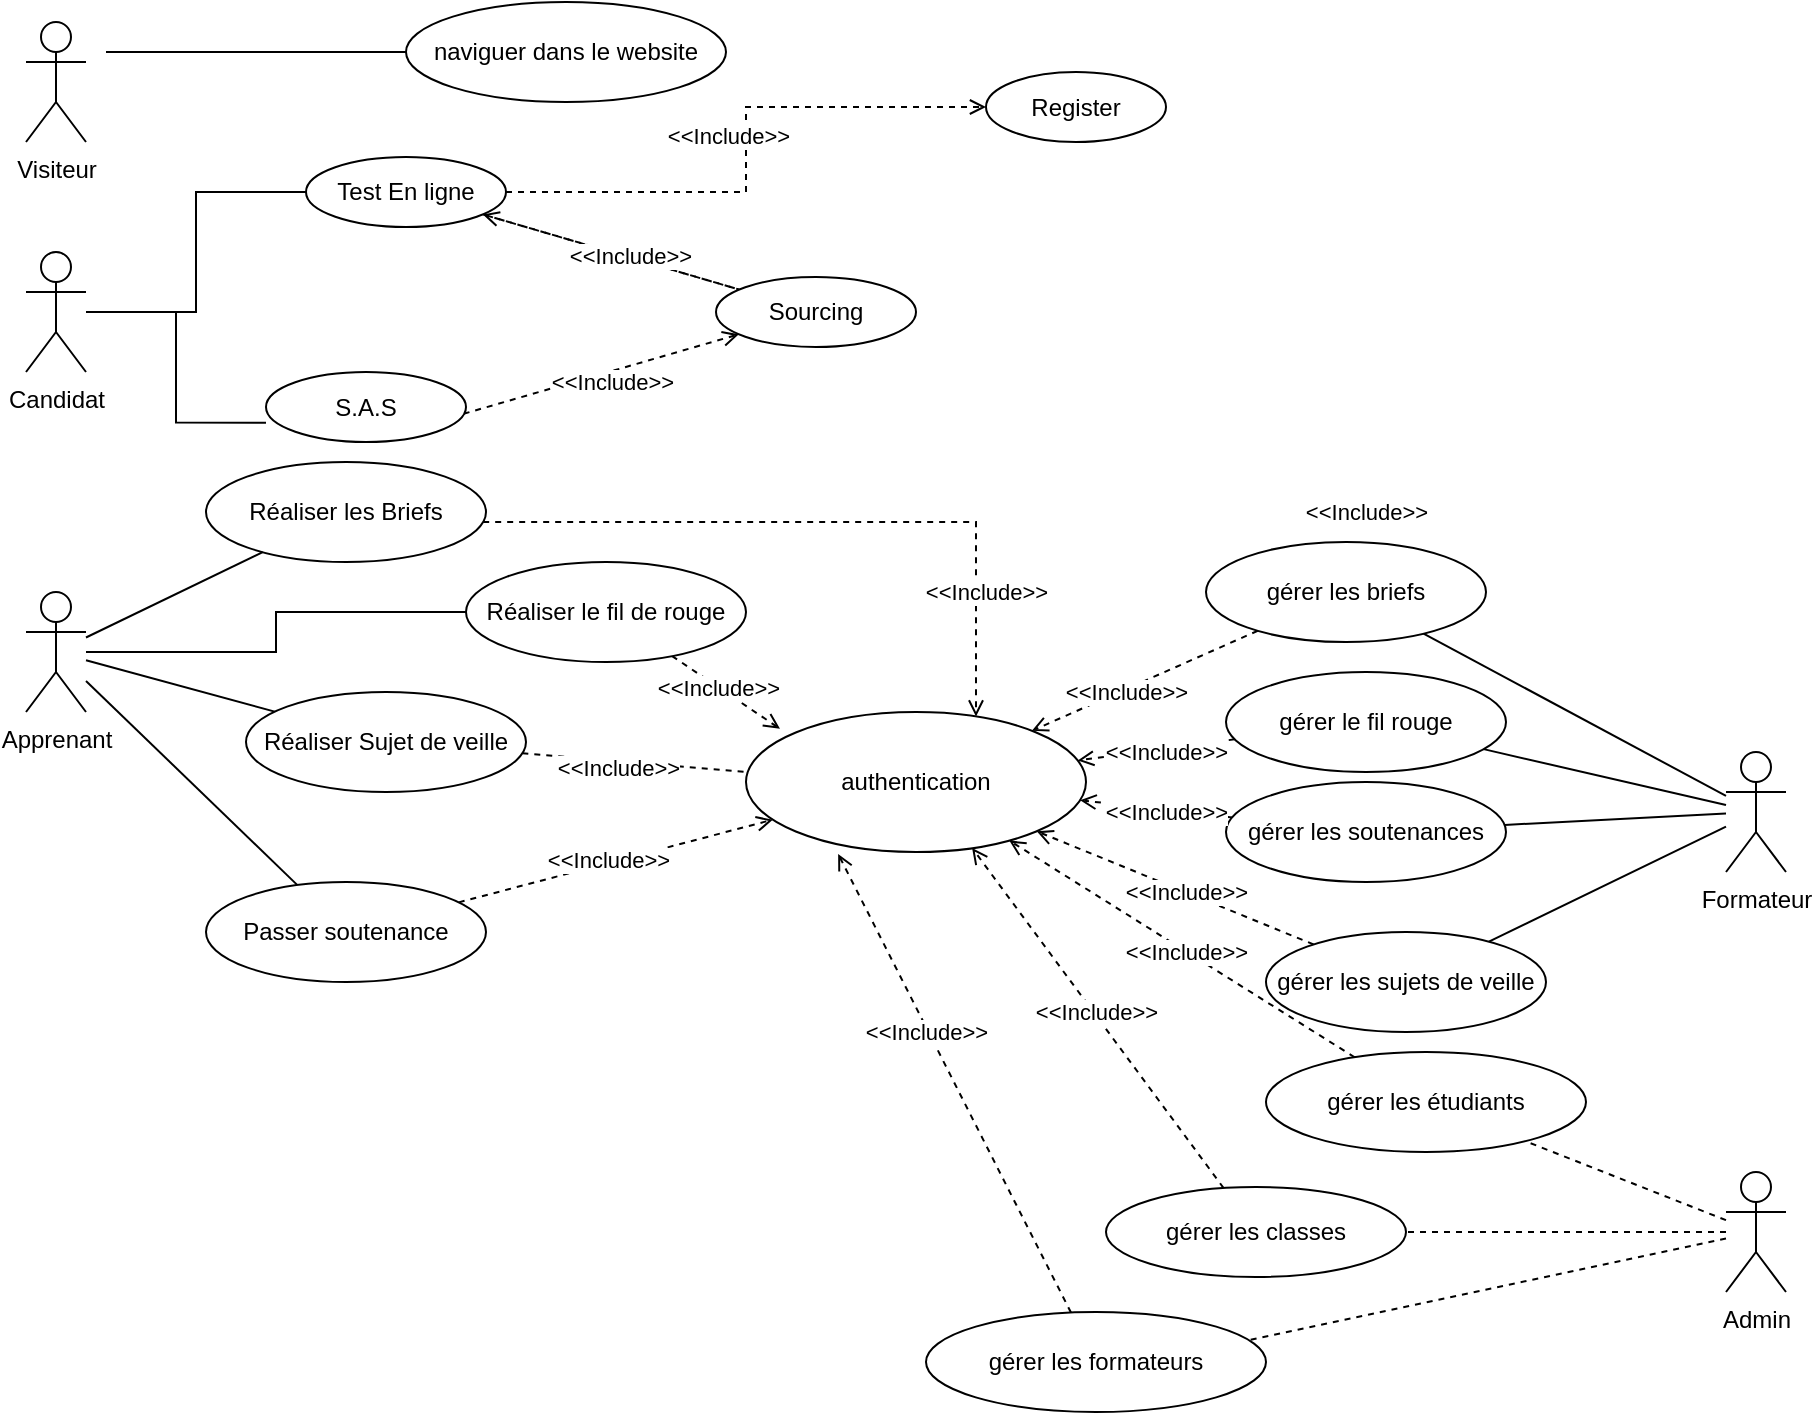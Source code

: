 <mxfile version="13.9.9" type="device"><diagram id="zeCT9XyEFr7ugNv1YqT9" name="Page-1"><mxGraphModel dx="1673" dy="979" grid="1" gridSize="10" guides="1" tooltips="1" connect="1" arrows="1" fold="1" page="1" pageScale="1" pageWidth="850" pageHeight="1100" math="0" shadow="0"><root><mxCell id="0"/><mxCell id="1" parent="0"/><mxCell id="kVbTh6ZL8eRhtXZv33RS-6" style="edgeStyle=orthogonalEdgeStyle;rounded=0;orthogonalLoop=1;jettySize=auto;html=1;entryX=0;entryY=0.5;entryDx=0;entryDy=0;endArrow=open;endFill=0;dashed=1;exitX=1;exitY=0.5;exitDx=0;exitDy=0;" parent="1" source="kVbTh6ZL8eRhtXZv33RS-43" target="kVbTh6ZL8eRhtXZv33RS-5" edge="1"><mxGeometry relative="1" as="geometry"><mxPoint x="340.0" y="332.5" as="sourcePoint"/></mxGeometry></mxCell><mxCell id="kVbTh6ZL8eRhtXZv33RS-7" value="&amp;lt;&amp;lt;Include&amp;gt;&amp;gt;" style="edgeLabel;html=1;align=center;verticalAlign=middle;resizable=0;points=[];" parent="kVbTh6ZL8eRhtXZv33RS-6" vertex="1" connectable="0"><mxGeometry x="-0.178" y="-3" relative="1" as="geometry"><mxPoint x="-5.5" y="-31.67" as="offset"/></mxGeometry></mxCell><mxCell id="kVbTh6ZL8eRhtXZv33RS-5" value="Register" style="ellipse;whiteSpace=wrap;html=1;" parent="1" vertex="1"><mxGeometry x="560" y="50" width="90" height="35" as="geometry"/></mxCell><mxCell id="kVbTh6ZL8eRhtXZv33RS-13" value="authentication" style="ellipse;whiteSpace=wrap;html=1;" parent="1" vertex="1"><mxGeometry x="440" y="370" width="170" height="70" as="geometry"/></mxCell><mxCell id="u8RJxPRiqkXGQTK7qW1r-48" style="edgeStyle=none;rounded=0;orthogonalLoop=1;jettySize=auto;html=1;endArrow=none;endFill=0;" edge="1" parent="1" source="kVbTh6ZL8eRhtXZv33RS-38" target="u8RJxPRiqkXGQTK7qW1r-43"><mxGeometry relative="1" as="geometry"/></mxCell><mxCell id="u8RJxPRiqkXGQTK7qW1r-90" style="rounded=0;orthogonalLoop=1;jettySize=auto;html=1;endArrow=none;endFill=0;" edge="1" parent="1" source="kVbTh6ZL8eRhtXZv33RS-38" target="u8RJxPRiqkXGQTK7qW1r-41"><mxGeometry relative="1" as="geometry"/></mxCell><mxCell id="u8RJxPRiqkXGQTK7qW1r-94" style="edgeStyle=none;rounded=0;orthogonalLoop=1;jettySize=auto;html=1;endArrow=none;endFill=0;" edge="1" parent="1" source="kVbTh6ZL8eRhtXZv33RS-38" target="u8RJxPRiqkXGQTK7qW1r-44"><mxGeometry relative="1" as="geometry"/></mxCell><mxCell id="u8RJxPRiqkXGQTK7qW1r-124" style="edgeStyle=none;rounded=0;orthogonalLoop=1;jettySize=auto;html=1;endArrow=none;endFill=0;" edge="1" parent="1" source="kVbTh6ZL8eRhtXZv33RS-38" target="u8RJxPRiqkXGQTK7qW1r-123"><mxGeometry relative="1" as="geometry"/></mxCell><mxCell id="kVbTh6ZL8eRhtXZv33RS-38" value="Formateur" style="shape=umlActor;verticalLabelPosition=bottom;verticalAlign=top;html=1;outlineConnect=0;" parent="1" vertex="1"><mxGeometry x="930" y="390" width="30" height="60" as="geometry"/></mxCell><mxCell id="u8RJxPRiqkXGQTK7qW1r-24" style="edgeStyle=orthogonalEdgeStyle;rounded=0;orthogonalLoop=1;jettySize=auto;html=1;entryX=0;entryY=0.724;entryDx=0;entryDy=0;entryPerimeter=0;endArrow=none;endFill=0;" edge="1" parent="1" source="kVbTh6ZL8eRhtXZv33RS-42" target="u8RJxPRiqkXGQTK7qW1r-13"><mxGeometry relative="1" as="geometry"/></mxCell><mxCell id="u8RJxPRiqkXGQTK7qW1r-25" style="edgeStyle=orthogonalEdgeStyle;rounded=0;orthogonalLoop=1;jettySize=auto;html=1;entryX=0;entryY=0.5;entryDx=0;entryDy=0;endArrow=none;endFill=0;" edge="1" parent="1" source="kVbTh6ZL8eRhtXZv33RS-42" target="kVbTh6ZL8eRhtXZv33RS-43"><mxGeometry relative="1" as="geometry"/></mxCell><mxCell id="kVbTh6ZL8eRhtXZv33RS-42" value="Candidat" style="shape=umlActor;verticalLabelPosition=bottom;verticalAlign=top;html=1;outlineConnect=0;" parent="1" vertex="1"><mxGeometry x="80" y="140" width="30" height="60" as="geometry"/></mxCell><mxCell id="kVbTh6ZL8eRhtXZv33RS-51" value="" style="edgeStyle=none;rounded=0;orthogonalLoop=1;jettySize=auto;html=1;dashed=1;endArrow=none;endFill=0;" parent="1" source="kVbTh6ZL8eRhtXZv33RS-43" target="kVbTh6ZL8eRhtXZv33RS-50" edge="1"><mxGeometry relative="1" as="geometry"/></mxCell><mxCell id="kVbTh6ZL8eRhtXZv33RS-52" value="" style="edgeStyle=none;rounded=0;orthogonalLoop=1;jettySize=auto;html=1;dashed=1;endArrow=none;endFill=0;startArrow=open;startFill=0;" parent="1" source="kVbTh6ZL8eRhtXZv33RS-43" target="kVbTh6ZL8eRhtXZv33RS-50" edge="1"><mxGeometry relative="1" as="geometry"/></mxCell><mxCell id="kVbTh6ZL8eRhtXZv33RS-54" value="&amp;lt;&amp;lt;Include&amp;gt;&amp;gt;" style="edgeLabel;html=1;align=center;verticalAlign=middle;resizable=0;points=[];" parent="kVbTh6ZL8eRhtXZv33RS-52" vertex="1" connectable="0"><mxGeometry x="-0.417" y="2" relative="1" as="geometry"><mxPoint x="35.2" y="11.96" as="offset"/></mxGeometry></mxCell><mxCell id="kVbTh6ZL8eRhtXZv33RS-43" value="Test En ligne" style="ellipse;whiteSpace=wrap;html=1;" parent="1" vertex="1"><mxGeometry x="220" y="92.5" width="100" height="35" as="geometry"/></mxCell><mxCell id="kVbTh6ZL8eRhtXZv33RS-55" style="edgeStyle=none;rounded=0;orthogonalLoop=1;jettySize=auto;html=1;entryX=0.95;entryY=0.629;entryDx=0;entryDy=0;dashed=1;endArrow=none;endFill=0;startArrow=open;startFill=0;entryPerimeter=0;" parent="1" source="kVbTh6ZL8eRhtXZv33RS-50" target="u8RJxPRiqkXGQTK7qW1r-13" edge="1"><mxGeometry relative="1" as="geometry"><mxPoint x="385" y="242.5" as="targetPoint"/></mxGeometry></mxCell><mxCell id="kVbTh6ZL8eRhtXZv33RS-56" value="&amp;lt;&amp;lt;Include&amp;gt;&amp;gt;" style="edgeLabel;html=1;align=center;verticalAlign=middle;resizable=0;points=[];" parent="kVbTh6ZL8eRhtXZv33RS-55" vertex="1" connectable="0"><mxGeometry x="-0.335" y="2" relative="1" as="geometry"><mxPoint x="-17" y="8" as="offset"/></mxGeometry></mxCell><mxCell id="kVbTh6ZL8eRhtXZv33RS-50" value="Sourcing" style="ellipse;whiteSpace=wrap;html=1;" parent="1" vertex="1"><mxGeometry x="425" y="152.5" width="100" height="35" as="geometry"/></mxCell><mxCell id="u8RJxPRiqkXGQTK7qW1r-1" value="Visiteur" style="shape=umlActor;verticalLabelPosition=bottom;verticalAlign=top;html=1;outlineConnect=0;" vertex="1" parent="1"><mxGeometry x="80" y="25" width="30" height="60" as="geometry"/></mxCell><mxCell id="u8RJxPRiqkXGQTK7qW1r-63" style="edgeStyle=orthogonalEdgeStyle;rounded=0;orthogonalLoop=1;jettySize=auto;html=1;dashed=1;endArrow=open;endFill=0;" edge="1" parent="1" source="u8RJxPRiqkXGQTK7qW1r-2" target="kVbTh6ZL8eRhtXZv33RS-13"><mxGeometry relative="1" as="geometry"><Array as="points"><mxPoint x="555" y="275"/></Array></mxGeometry></mxCell><mxCell id="u8RJxPRiqkXGQTK7qW1r-2" value="Réaliser les Briefs" style="ellipse;whiteSpace=wrap;html=1;" vertex="1" parent="1"><mxGeometry x="170" y="245" width="140" height="50" as="geometry"/></mxCell><mxCell id="u8RJxPRiqkXGQTK7qW1r-3" value="naviguer dans le website" style="ellipse;whiteSpace=wrap;html=1;" vertex="1" parent="1"><mxGeometry x="270" y="15" width="160" height="50" as="geometry"/></mxCell><mxCell id="u8RJxPRiqkXGQTK7qW1r-9" style="edgeStyle=entityRelationEdgeStyle;rounded=0;orthogonalLoop=1;jettySize=auto;html=1;entryX=0;entryY=0.5;entryDx=0;entryDy=0;endArrow=none;endFill=0;" edge="1" parent="1"><mxGeometry relative="1" as="geometry"><mxPoint x="120" y="40" as="sourcePoint"/><mxPoint x="270" y="40" as="targetPoint"/></mxGeometry></mxCell><mxCell id="u8RJxPRiqkXGQTK7qW1r-13" value="S.A.S" style="ellipse;whiteSpace=wrap;html=1;" vertex="1" parent="1"><mxGeometry x="200" y="200" width="100" height="35" as="geometry"/></mxCell><mxCell id="u8RJxPRiqkXGQTK7qW1r-34" style="rounded=0;orthogonalLoop=1;jettySize=auto;html=1;endArrow=none;endFill=0;" edge="1" parent="1" source="u8RJxPRiqkXGQTK7qW1r-27" target="u8RJxPRiqkXGQTK7qW1r-2"><mxGeometry relative="1" as="geometry"/></mxCell><mxCell id="u8RJxPRiqkXGQTK7qW1r-35" style="edgeStyle=orthogonalEdgeStyle;rounded=0;orthogonalLoop=1;jettySize=auto;html=1;endArrow=none;endFill=0;" edge="1" parent="1" source="u8RJxPRiqkXGQTK7qW1r-27" target="u8RJxPRiqkXGQTK7qW1r-32"><mxGeometry relative="1" as="geometry"/></mxCell><mxCell id="u8RJxPRiqkXGQTK7qW1r-37" style="edgeStyle=none;rounded=0;orthogonalLoop=1;jettySize=auto;html=1;endArrow=none;endFill=0;" edge="1" parent="1" source="u8RJxPRiqkXGQTK7qW1r-27" target="u8RJxPRiqkXGQTK7qW1r-33"><mxGeometry relative="1" as="geometry"/></mxCell><mxCell id="u8RJxPRiqkXGQTK7qW1r-128" style="edgeStyle=none;rounded=0;orthogonalLoop=1;jettySize=auto;html=1;endArrow=none;endFill=0;" edge="1" parent="1" source="u8RJxPRiqkXGQTK7qW1r-27" target="u8RJxPRiqkXGQTK7qW1r-127"><mxGeometry relative="1" as="geometry"/></mxCell><mxCell id="u8RJxPRiqkXGQTK7qW1r-27" value="Apprenant" style="shape=umlActor;verticalLabelPosition=bottom;verticalAlign=top;html=1;outlineConnect=0;" vertex="1" parent="1"><mxGeometry x="80" y="310" width="30" height="60" as="geometry"/></mxCell><mxCell id="u8RJxPRiqkXGQTK7qW1r-61" style="edgeStyle=none;rounded=0;orthogonalLoop=1;jettySize=auto;html=1;dashed=1;endArrow=open;endFill=0;entryX=0.1;entryY=0.12;entryDx=0;entryDy=0;entryPerimeter=0;" edge="1" parent="1" source="u8RJxPRiqkXGQTK7qW1r-32" target="kVbTh6ZL8eRhtXZv33RS-13"><mxGeometry relative="1" as="geometry"/></mxCell><mxCell id="u8RJxPRiqkXGQTK7qW1r-32" value="Réaliser le fil de rouge" style="ellipse;whiteSpace=wrap;html=1;" vertex="1" parent="1"><mxGeometry x="300" y="295" width="140" height="50" as="geometry"/></mxCell><mxCell id="u8RJxPRiqkXGQTK7qW1r-59" style="edgeStyle=none;rounded=0;orthogonalLoop=1;jettySize=auto;html=1;dashed=1;endArrow=open;endFill=0;" edge="1" parent="1" source="u8RJxPRiqkXGQTK7qW1r-33" target="kVbTh6ZL8eRhtXZv33RS-13"><mxGeometry relative="1" as="geometry"/></mxCell><mxCell id="u8RJxPRiqkXGQTK7qW1r-33" value="Passer soutenance" style="ellipse;whiteSpace=wrap;html=1;" vertex="1" parent="1"><mxGeometry x="170" y="455" width="140" height="50" as="geometry"/></mxCell><mxCell id="u8RJxPRiqkXGQTK7qW1r-97" style="edgeStyle=none;rounded=0;orthogonalLoop=1;jettySize=auto;html=1;dashed=1;endArrow=open;endFill=0;" edge="1" parent="1" source="u8RJxPRiqkXGQTK7qW1r-41" target="kVbTh6ZL8eRhtXZv33RS-13"><mxGeometry relative="1" as="geometry"/></mxCell><mxCell id="u8RJxPRiqkXGQTK7qW1r-41" value="gérer les briefs" style="ellipse;whiteSpace=wrap;html=1;" vertex="1" parent="1"><mxGeometry x="670" y="285" width="140" height="50" as="geometry"/></mxCell><mxCell id="u8RJxPRiqkXGQTK7qW1r-93" style="edgeStyle=none;rounded=0;orthogonalLoop=1;jettySize=auto;html=1;dashed=1;endArrow=open;endFill=0;" edge="1" parent="1" source="u8RJxPRiqkXGQTK7qW1r-43" target="kVbTh6ZL8eRhtXZv33RS-13"><mxGeometry relative="1" as="geometry"/></mxCell><mxCell id="u8RJxPRiqkXGQTK7qW1r-43" value="gérer le fil rouge" style="ellipse;whiteSpace=wrap;html=1;" vertex="1" parent="1"><mxGeometry x="680" y="350" width="140" height="50" as="geometry"/></mxCell><mxCell id="u8RJxPRiqkXGQTK7qW1r-96" style="edgeStyle=none;rounded=0;orthogonalLoop=1;jettySize=auto;html=1;dashed=1;endArrow=open;endFill=0;" edge="1" parent="1" source="u8RJxPRiqkXGQTK7qW1r-44" target="kVbTh6ZL8eRhtXZv33RS-13"><mxGeometry relative="1" as="geometry"/></mxCell><mxCell id="u8RJxPRiqkXGQTK7qW1r-44" value="gérer les sujets de veille" style="ellipse;whiteSpace=wrap;html=1;" vertex="1" parent="1"><mxGeometry x="700" y="480" width="140" height="50" as="geometry"/></mxCell><mxCell id="u8RJxPRiqkXGQTK7qW1r-64" value="&amp;lt;&amp;lt;Include&amp;gt;&amp;gt;" style="edgeLabel;html=1;align=center;verticalAlign=middle;resizable=0;points=[];" vertex="1" connectable="0" parent="1"><mxGeometry x="560.0" y="310.004" as="geometry"/></mxCell><mxCell id="u8RJxPRiqkXGQTK7qW1r-67" value="&amp;lt;&amp;lt;Include&amp;gt;&amp;gt;" style="edgeLabel;html=1;align=center;verticalAlign=middle;resizable=0;points=[];" vertex="1" connectable="0" parent="1"><mxGeometry x="410.0" y="360.004" as="geometry"><mxPoint x="16" y="-2" as="offset"/></mxGeometry></mxCell><mxCell id="u8RJxPRiqkXGQTK7qW1r-68" value="&amp;lt;&amp;lt;Include&amp;gt;&amp;gt;" style="edgeLabel;html=1;align=center;verticalAlign=middle;resizable=0;points=[];" vertex="1" connectable="0" parent="1"><mxGeometry x="750.0" y="270.004" as="geometry"/></mxCell><mxCell id="u8RJxPRiqkXGQTK7qW1r-70" value="&amp;lt;&amp;lt;Include&amp;gt;&amp;gt;" style="edgeLabel;html=1;align=center;verticalAlign=middle;resizable=0;points=[];" vertex="1" connectable="0" parent="1"><mxGeometry x="380.0" y="450.004" as="geometry"><mxPoint x="-9" y="-6" as="offset"/></mxGeometry></mxCell><mxCell id="u8RJxPRiqkXGQTK7qW1r-98" value="&amp;lt;&amp;lt;Include&amp;gt;&amp;gt;" style="edgeLabel;html=1;align=center;verticalAlign=middle;resizable=0;points=[];" vertex="1" connectable="0" parent="1"><mxGeometry x="630.0" y="360.004" as="geometry"/></mxCell><mxCell id="u8RJxPRiqkXGQTK7qW1r-99" value="&amp;lt;&amp;lt;Include&amp;gt;&amp;gt;" style="edgeLabel;html=1;align=center;verticalAlign=middle;resizable=0;points=[];" vertex="1" connectable="0" parent="1"><mxGeometry x="650.0" y="390.004" as="geometry"/></mxCell><mxCell id="u8RJxPRiqkXGQTK7qW1r-100" value="&amp;lt;&amp;lt;Include&amp;gt;&amp;gt;" style="edgeLabel;html=1;align=center;verticalAlign=middle;resizable=0;points=[];" vertex="1" connectable="0" parent="1"><mxGeometry x="660.0" y="460.004" as="geometry"/></mxCell><mxCell id="u8RJxPRiqkXGQTK7qW1r-106" style="edgeStyle=none;rounded=0;orthogonalLoop=1;jettySize=auto;html=1;dashed=1;endArrow=none;endFill=0;" edge="1" parent="1" source="u8RJxPRiqkXGQTK7qW1r-101" target="u8RJxPRiqkXGQTK7qW1r-102"><mxGeometry relative="1" as="geometry"/></mxCell><mxCell id="u8RJxPRiqkXGQTK7qW1r-107" style="edgeStyle=none;rounded=0;orthogonalLoop=1;jettySize=auto;html=1;dashed=1;endArrow=none;endFill=0;" edge="1" parent="1" source="u8RJxPRiqkXGQTK7qW1r-101" target="u8RJxPRiqkXGQTK7qW1r-104"><mxGeometry relative="1" as="geometry"/></mxCell><mxCell id="u8RJxPRiqkXGQTK7qW1r-108" style="edgeStyle=none;rounded=0;orthogonalLoop=1;jettySize=auto;html=1;entryX=0.924;entryY=0.3;entryDx=0;entryDy=0;entryPerimeter=0;dashed=1;endArrow=none;endFill=0;" edge="1" parent="1" source="u8RJxPRiqkXGQTK7qW1r-101" target="u8RJxPRiqkXGQTK7qW1r-105"><mxGeometry relative="1" as="geometry"/></mxCell><mxCell id="u8RJxPRiqkXGQTK7qW1r-101" value="Admin&lt;br&gt;" style="shape=umlActor;verticalLabelPosition=bottom;verticalAlign=top;html=1;outlineConnect=0;" vertex="1" parent="1"><mxGeometry x="930" y="600" width="30" height="60" as="geometry"/></mxCell><mxCell id="u8RJxPRiqkXGQTK7qW1r-109" style="edgeStyle=none;rounded=0;orthogonalLoop=1;jettySize=auto;html=1;dashed=1;endArrow=open;endFill=0;" edge="1" parent="1" source="u8RJxPRiqkXGQTK7qW1r-102" target="kVbTh6ZL8eRhtXZv33RS-13"><mxGeometry relative="1" as="geometry"/></mxCell><mxCell id="u8RJxPRiqkXGQTK7qW1r-102" value="gérer les étudiants" style="ellipse;whiteSpace=wrap;html=1;" vertex="1" parent="1"><mxGeometry x="700" y="540" width="160" height="50" as="geometry"/></mxCell><mxCell id="u8RJxPRiqkXGQTK7qW1r-115" style="edgeStyle=none;rounded=0;orthogonalLoop=1;jettySize=auto;html=1;entryX=0.665;entryY=0.971;entryDx=0;entryDy=0;entryPerimeter=0;dashed=1;endArrow=open;endFill=0;" edge="1" parent="1" source="u8RJxPRiqkXGQTK7qW1r-104" target="kVbTh6ZL8eRhtXZv33RS-13"><mxGeometry relative="1" as="geometry"/></mxCell><mxCell id="u8RJxPRiqkXGQTK7qW1r-104" value="gérer les classes" style="ellipse;whiteSpace=wrap;html=1;" vertex="1" parent="1"><mxGeometry x="620" y="607.5" width="150" height="45" as="geometry"/></mxCell><mxCell id="u8RJxPRiqkXGQTK7qW1r-116" style="edgeStyle=none;rounded=0;orthogonalLoop=1;jettySize=auto;html=1;entryX=0.271;entryY=1.014;entryDx=0;entryDy=0;entryPerimeter=0;dashed=1;endArrow=open;endFill=0;" edge="1" parent="1" source="u8RJxPRiqkXGQTK7qW1r-105" target="kVbTh6ZL8eRhtXZv33RS-13"><mxGeometry relative="1" as="geometry"/></mxCell><mxCell id="u8RJxPRiqkXGQTK7qW1r-105" value="gérer les formateurs" style="ellipse;whiteSpace=wrap;html=1;" vertex="1" parent="1"><mxGeometry x="530" y="670" width="170" height="50" as="geometry"/></mxCell><mxCell id="u8RJxPRiqkXGQTK7qW1r-117" value="&amp;lt;&amp;lt;Include&amp;gt;&amp;gt;" style="edgeLabel;html=1;align=center;verticalAlign=middle;resizable=0;points=[];" vertex="1" connectable="0" parent="1"><mxGeometry x="660.0" y="490.004" as="geometry"/></mxCell><mxCell id="u8RJxPRiqkXGQTK7qW1r-118" value="&amp;lt;&amp;lt;Include&amp;gt;&amp;gt;" style="edgeLabel;html=1;align=center;verticalAlign=middle;resizable=0;points=[];" vertex="1" connectable="0" parent="1"><mxGeometry x="615.0" y="520.004" as="geometry"/></mxCell><mxCell id="u8RJxPRiqkXGQTK7qW1r-121" value="&amp;lt;&amp;lt;Include&amp;gt;&amp;gt;" style="edgeLabel;html=1;align=center;verticalAlign=middle;resizable=0;points=[];rotation=0;" vertex="1" connectable="0" parent="1"><mxGeometry x="530.0" y="530.004" as="geometry"/></mxCell><mxCell id="u8RJxPRiqkXGQTK7qW1r-125" style="edgeStyle=none;rounded=0;orthogonalLoop=1;jettySize=auto;html=1;endArrow=open;endFill=0;dashed=1;" edge="1" parent="1" source="u8RJxPRiqkXGQTK7qW1r-123" target="kVbTh6ZL8eRhtXZv33RS-13"><mxGeometry relative="1" as="geometry"/></mxCell><mxCell id="u8RJxPRiqkXGQTK7qW1r-123" value="gérer les soutenances" style="ellipse;whiteSpace=wrap;html=1;" vertex="1" parent="1"><mxGeometry x="680" y="405" width="140" height="50" as="geometry"/></mxCell><mxCell id="u8RJxPRiqkXGQTK7qW1r-126" value="&amp;lt;&amp;lt;Include&amp;gt;&amp;gt;" style="edgeLabel;html=1;align=center;verticalAlign=middle;resizable=0;points=[];" vertex="1" connectable="0" parent="1"><mxGeometry x="650.0" y="420.004" as="geometry"/></mxCell><mxCell id="u8RJxPRiqkXGQTK7qW1r-129" style="edgeStyle=none;rounded=0;orthogonalLoop=1;jettySize=auto;html=1;endArrow=none;endFill=0;dashed=1;entryX=0;entryY=0.429;entryDx=0;entryDy=0;entryPerimeter=0;" edge="1" parent="1" source="u8RJxPRiqkXGQTK7qW1r-127" target="kVbTh6ZL8eRhtXZv33RS-13"><mxGeometry relative="1" as="geometry"/></mxCell><mxCell id="u8RJxPRiqkXGQTK7qW1r-127" value="Réaliser Sujet de veille" style="ellipse;whiteSpace=wrap;html=1;" vertex="1" parent="1"><mxGeometry x="190" y="360" width="140" height="50" as="geometry"/></mxCell><mxCell id="u8RJxPRiqkXGQTK7qW1r-130" value="&amp;lt;&amp;lt;Include&amp;gt;&amp;gt;" style="edgeLabel;html=1;align=center;verticalAlign=middle;resizable=0;points=[];" vertex="1" connectable="0" parent="1"><mxGeometry x="360.0" y="400.004" as="geometry"><mxPoint x="16" y="-2" as="offset"/></mxGeometry></mxCell></root></mxGraphModel></diagram></mxfile>